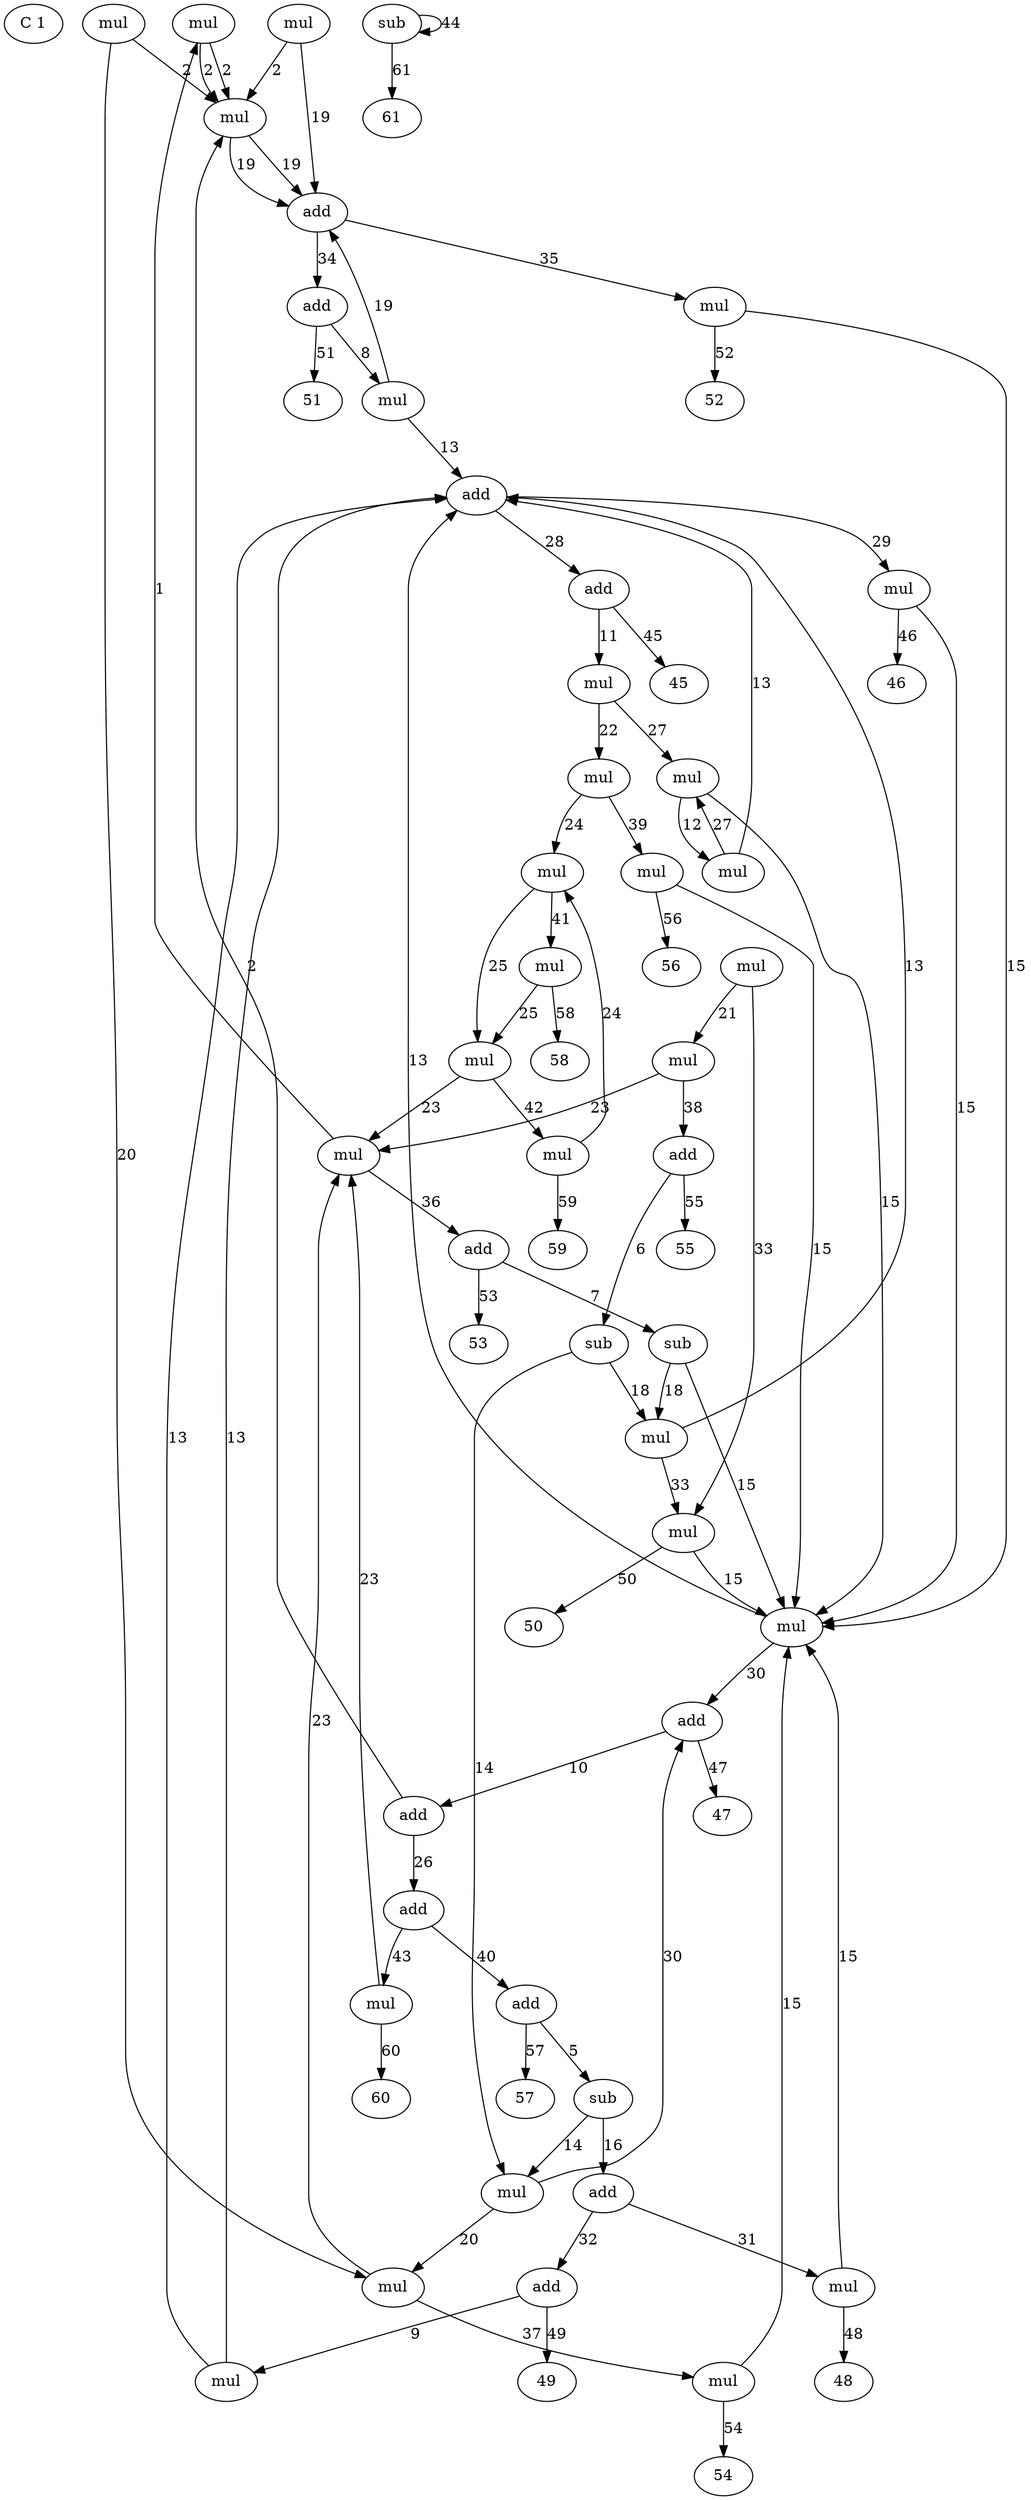 digraph G {
0 [label="C 1"]
1 [label="mul"]
1 -> 2 [label="2"]
1 -> 2 [label="2"]
2 [label="mul"]
2 -> 19 [label="19"]
2 -> 19 [label="19"]
3 [label="mul"]
3 -> 2 [label="2"]
3 -> 20 [label="20"]
4 [label="mul"]
4 -> 2 [label="2"]
4 -> 19 [label="19"]
5 [label="sub"]
5 -> 14 [label="14"]
5 -> 16 [label="16"]
6 [label="sub"]
6 -> 14 [label="14"]
6 -> 18 [label="18"]
7 [label="sub"]
7 -> 15 [label="15"]
7 -> 18 [label="18"]
8 [label="mul"]
8 -> 13 [label="13"]
8 -> 19 [label="19"]
9 [label="mul"]
9 -> 13 [label="13"]
9 -> 13 [label="13"]
10 [label="add"]
10 -> 2 [label="2"]
10 -> 26 [label="26"]
11 [label="mul"]
11 -> 22 [label="22"]
11 -> 27 [label="27"]
12 [label="mul"]
12 -> 13 [label="13"]
12 -> 27 [label="27"]
13 [label="add"]
13 -> 28 [label="28"]
13 -> 29 [label="29"]
14 [label="mul"]
14 -> 20 [label="20"]
14 -> 30 [label="30"]
15 [label="mul"]
15 -> 13 [label="13"]
15 -> 30 [label="30"]
16 [label="add"]
16 -> 31 [label="31"]
16 -> 32 [label="32"]
17 [label="mul"]
17 -> 21 [label="21"]
17 -> 33 [label="33"]
18 [label="mul"]
18 -> 13 [label="13"]
18 -> 33 [label="33"]
19 [label="add"]
19 -> 34 [label="34"]
19 -> 35 [label="35"]
20 [label="mul"]
20 -> 23 [label="23"]
20 -> 37 [label="37"]
21 [label="mul"]
21 -> 23 [label="23"]
21 -> 38 [label="38"]
22 [label="mul"]
22 -> 24 [label="24"]
22 -> 39 [label="39"]
23 [label="mul"]
23 -> 1 [label="1"]
23 -> 36 [label="36"]
24 [label="mul"]
24 -> 25 [label="25"]
24 -> 41 [label="41"]
25 [label="mul"]
25 -> 23 [label="23"]
25 -> 42 [label="42"]
26 [label="add"]
26 -> 40 [label="40"]
26 -> 43 [label="43"]
27 [label="mul"]
27 -> 12 [label="12"]
27 -> 15 [label="15"]
28 [label="add"]
28 -> 11 [label="11"]
28 -> 45 [label="45"]
29 [label="mul"]
29 -> 15 [label="15"]
29 -> 46 [label="46"]
30 [label="add"]
30 -> 10 [label="10"]
30 -> 47 [label="47"]
31 [label="mul"]
31 -> 15 [label="15"]
31 -> 48 [label="48"]
32 [label="add"]
32 -> 9 [label="9"]
32 -> 49 [label="49"]
33 [label="mul"]
33 -> 15 [label="15"]
33 -> 50 [label="50"]
34 [label="add"]
34 -> 8 [label="8"]
34 -> 51 [label="51"]
35 [label="mul"]
35 -> 15 [label="15"]
35 -> 52 [label="52"]
36 [label="add"]
36 -> 7 [label="7"]
36 -> 53 [label="53"]
37 [label="mul"]
37 -> 15 [label="15"]
37 -> 54 [label="54"]
38 [label="add"]
38 -> 6 [label="6"]
38 -> 55 [label="55"]
39 [label="mul"]
39 -> 15 [label="15"]
39 -> 56 [label="56"]
40 [label="add"]
40 -> 5 [label="5"]
40 -> 57 [label="57"]
41 [label="mul"]
41 -> 25 [label="25"]
41 -> 58 [label="58"]
42 [label="mul"]
42 -> 24 [label="24"]
42 -> 59 [label="59"]
43 [label="mul"]
43 -> 23 [label="23"]
43 -> 60 [label="60"]
44 [label="sub"]
44 -> 44 [label="44"]
44 -> 61 [label="61"]
}
